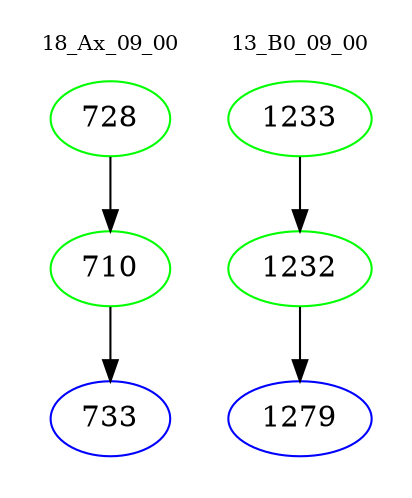 digraph{
subgraph cluster_0 {
color = white
label = "18_Ax_09_00";
fontsize=10;
T0_728 [label="728", color="green"]
T0_728 -> T0_710 [color="black"]
T0_710 [label="710", color="green"]
T0_710 -> T0_733 [color="black"]
T0_733 [label="733", color="blue"]
}
subgraph cluster_1 {
color = white
label = "13_B0_09_00";
fontsize=10;
T1_1233 [label="1233", color="green"]
T1_1233 -> T1_1232 [color="black"]
T1_1232 [label="1232", color="green"]
T1_1232 -> T1_1279 [color="black"]
T1_1279 [label="1279", color="blue"]
}
}
